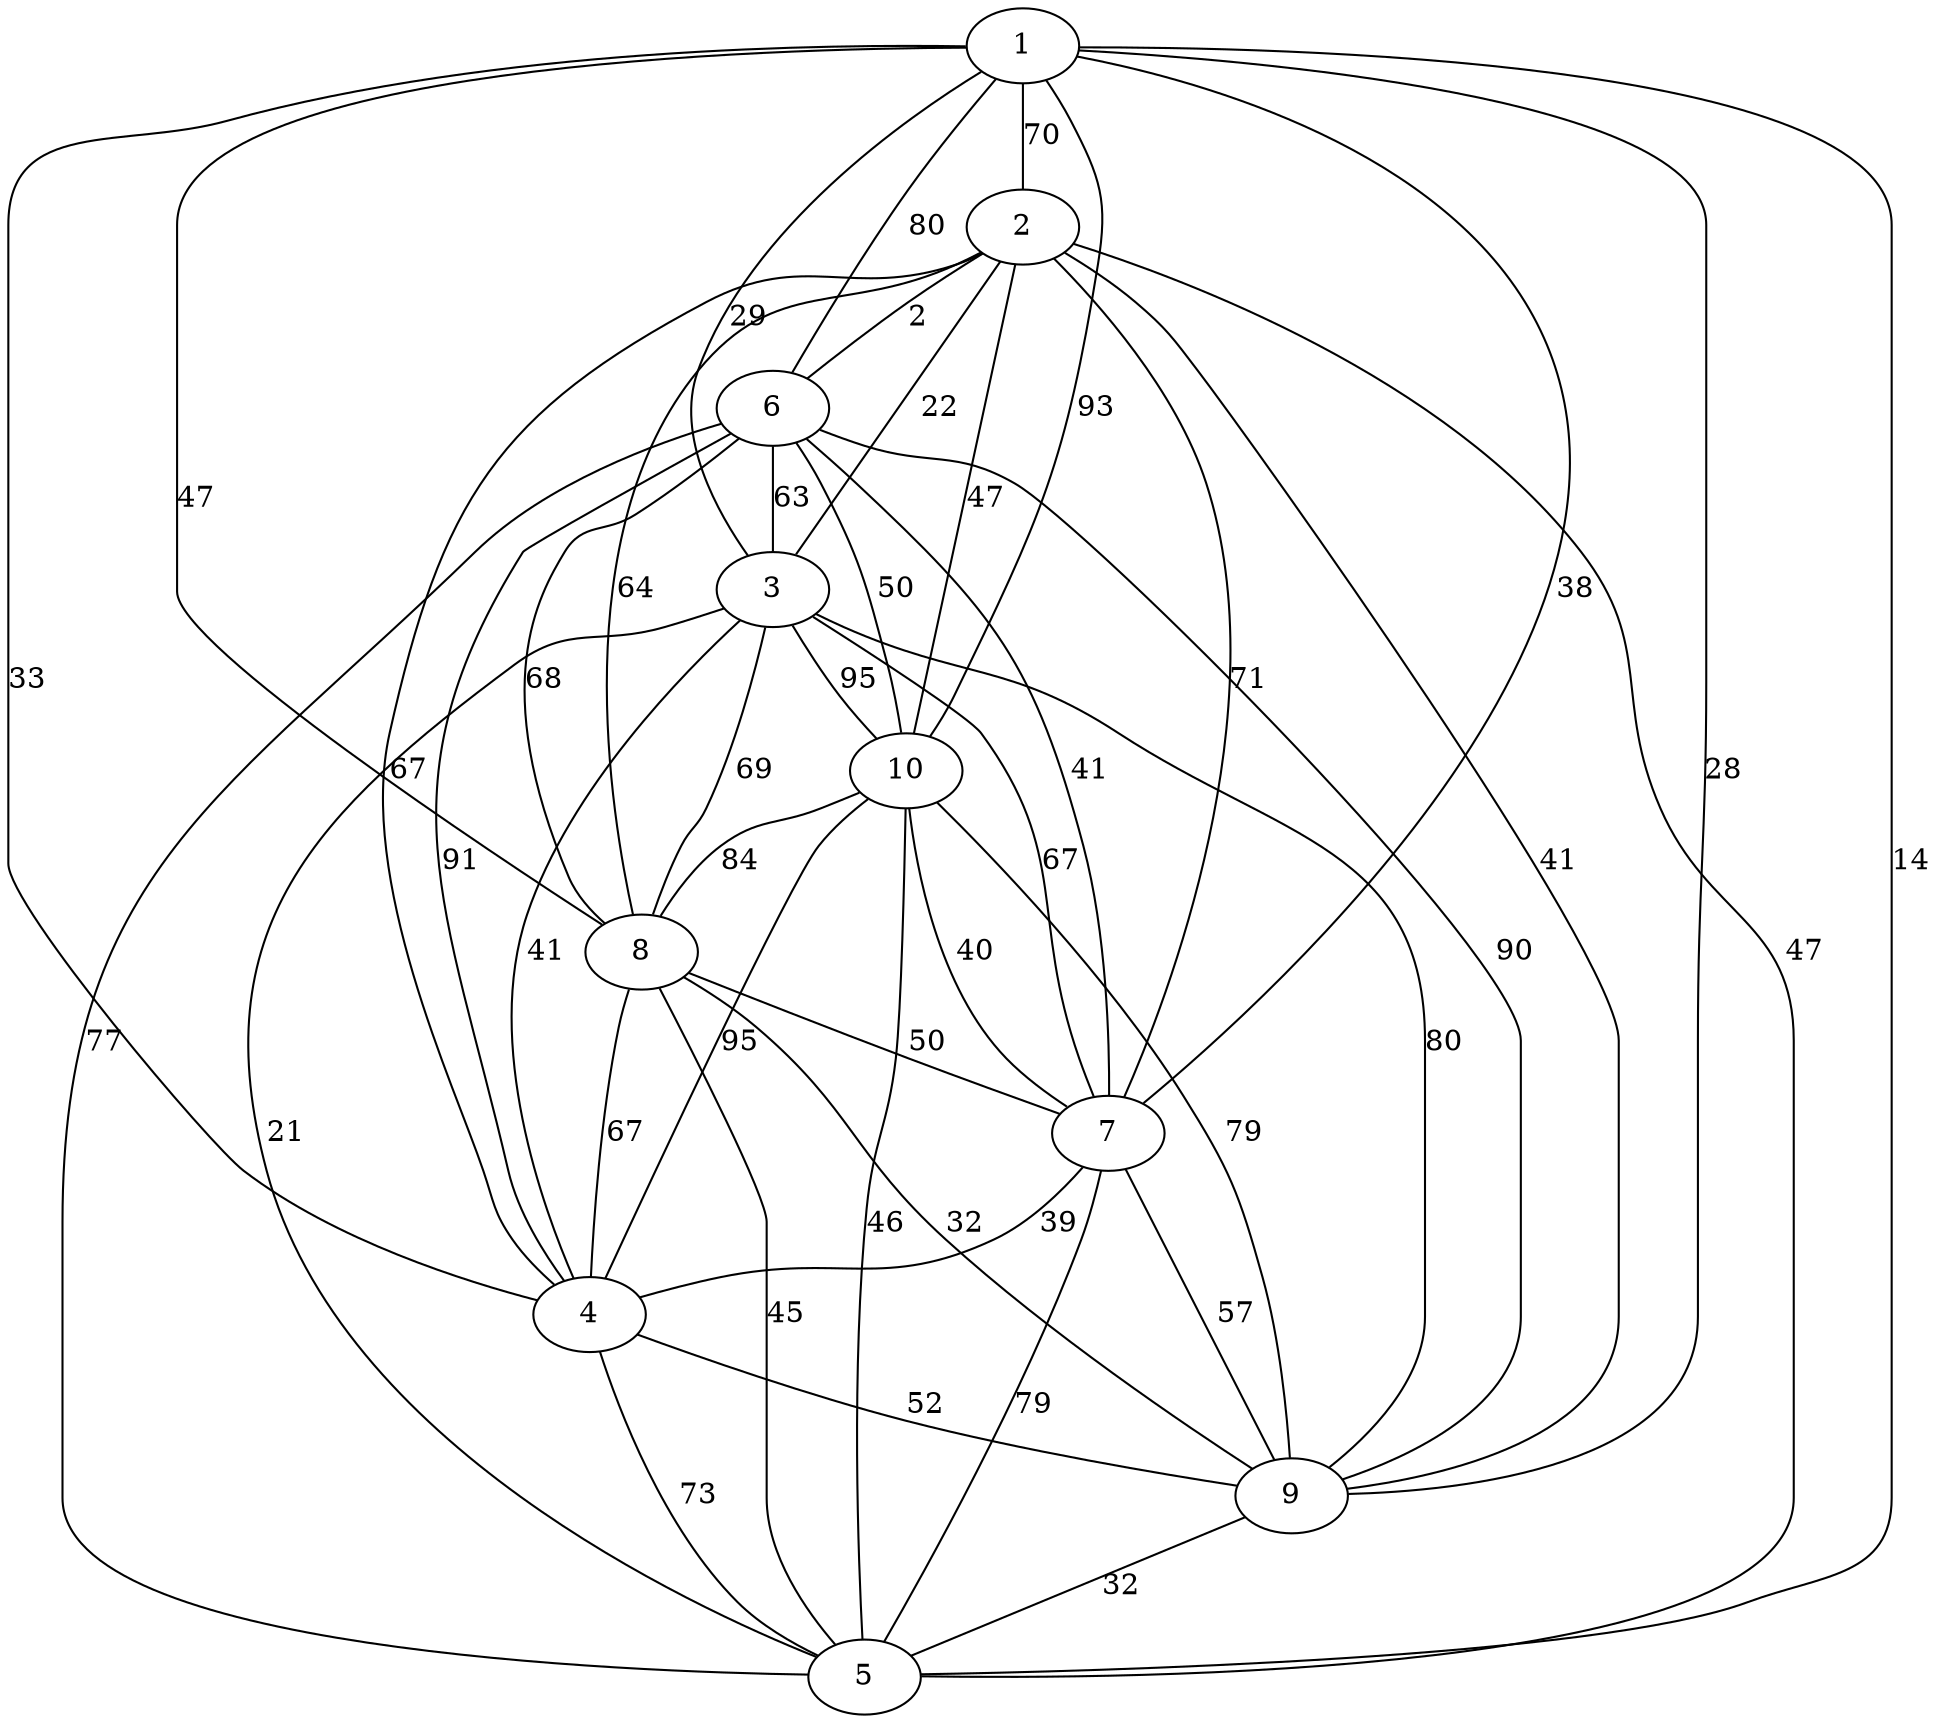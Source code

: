graph G_1 {
    1;
    2;
    3;
    4;
    5;
    6;
    7;
    8;
    9;
    10;
    4 -- 6 [label="91"];
    1 -- 2 [label="70"];
    4 -- 2 [label="67"];
    6 -- 9 [label="90"];
    5 -- 2 [label="47"];
    2 -- 6 [label="2"];
    3 -- 5 [label="21"];
    8 -- 1 [label="47"];
    1 -- 6 [label="80"];
    6 -- 3 [label="63"];
    2 -- 10 [label="47"];
    10 -- 9 [label="79"];
    4 -- 10 [label="95"];
    3 -- 2 [label="22"];
    4 -- 3 [label="41"];
    8 -- 4 [label="67"];
    4 -- 5 [label="73"];
    8 -- 9 [label="32"];
    8 -- 6 [label="68"];
    7 -- 5 [label="79"];
    7 -- 4 [label="39"];
    10 -- 1 [label="93"];
    10 -- 8 [label="84"];
    2 -- 8 [label="64"];
    7 -- 3 [label="67"];
    10 -- 6 [label="50"];
    1 -- 5 [label="14"];
    3 -- 8 [label="69"];
    8 -- 7 [label="50"];
    7 -- 9 [label="57"];
    4 -- 9 [label="52"];
    3 -- 10 [label="95"];
    10 -- 5 [label="46"];
    7 -- 10 [label="40"];
    9 -- 1 [label="28"];
    3 -- 1 [label="29"];
    3 -- 9 [label="80"];
    1 -- 7 [label="38"];
    7 -- 2 [label="71"];
    9 -- 5 [label="32"];
    5 -- 6 [label="77"];
    6 -- 7 [label="41"];
    4 -- 1 [label="33"];
    8 -- 5 [label="45"];
    9 -- 2 [label="41"];
}